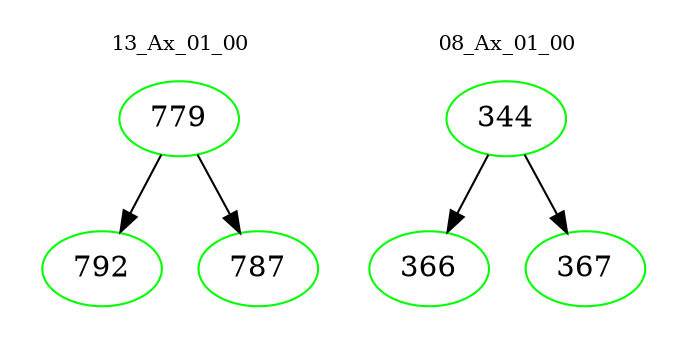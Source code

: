 digraph{
subgraph cluster_0 {
color = white
label = "13_Ax_01_00";
fontsize=10;
T0_779 [label="779", color="green"]
T0_779 -> T0_792 [color="black"]
T0_792 [label="792", color="green"]
T0_779 -> T0_787 [color="black"]
T0_787 [label="787", color="green"]
}
subgraph cluster_1 {
color = white
label = "08_Ax_01_00";
fontsize=10;
T1_344 [label="344", color="green"]
T1_344 -> T1_366 [color="black"]
T1_366 [label="366", color="green"]
T1_344 -> T1_367 [color="black"]
T1_367 [label="367", color="green"]
}
}
